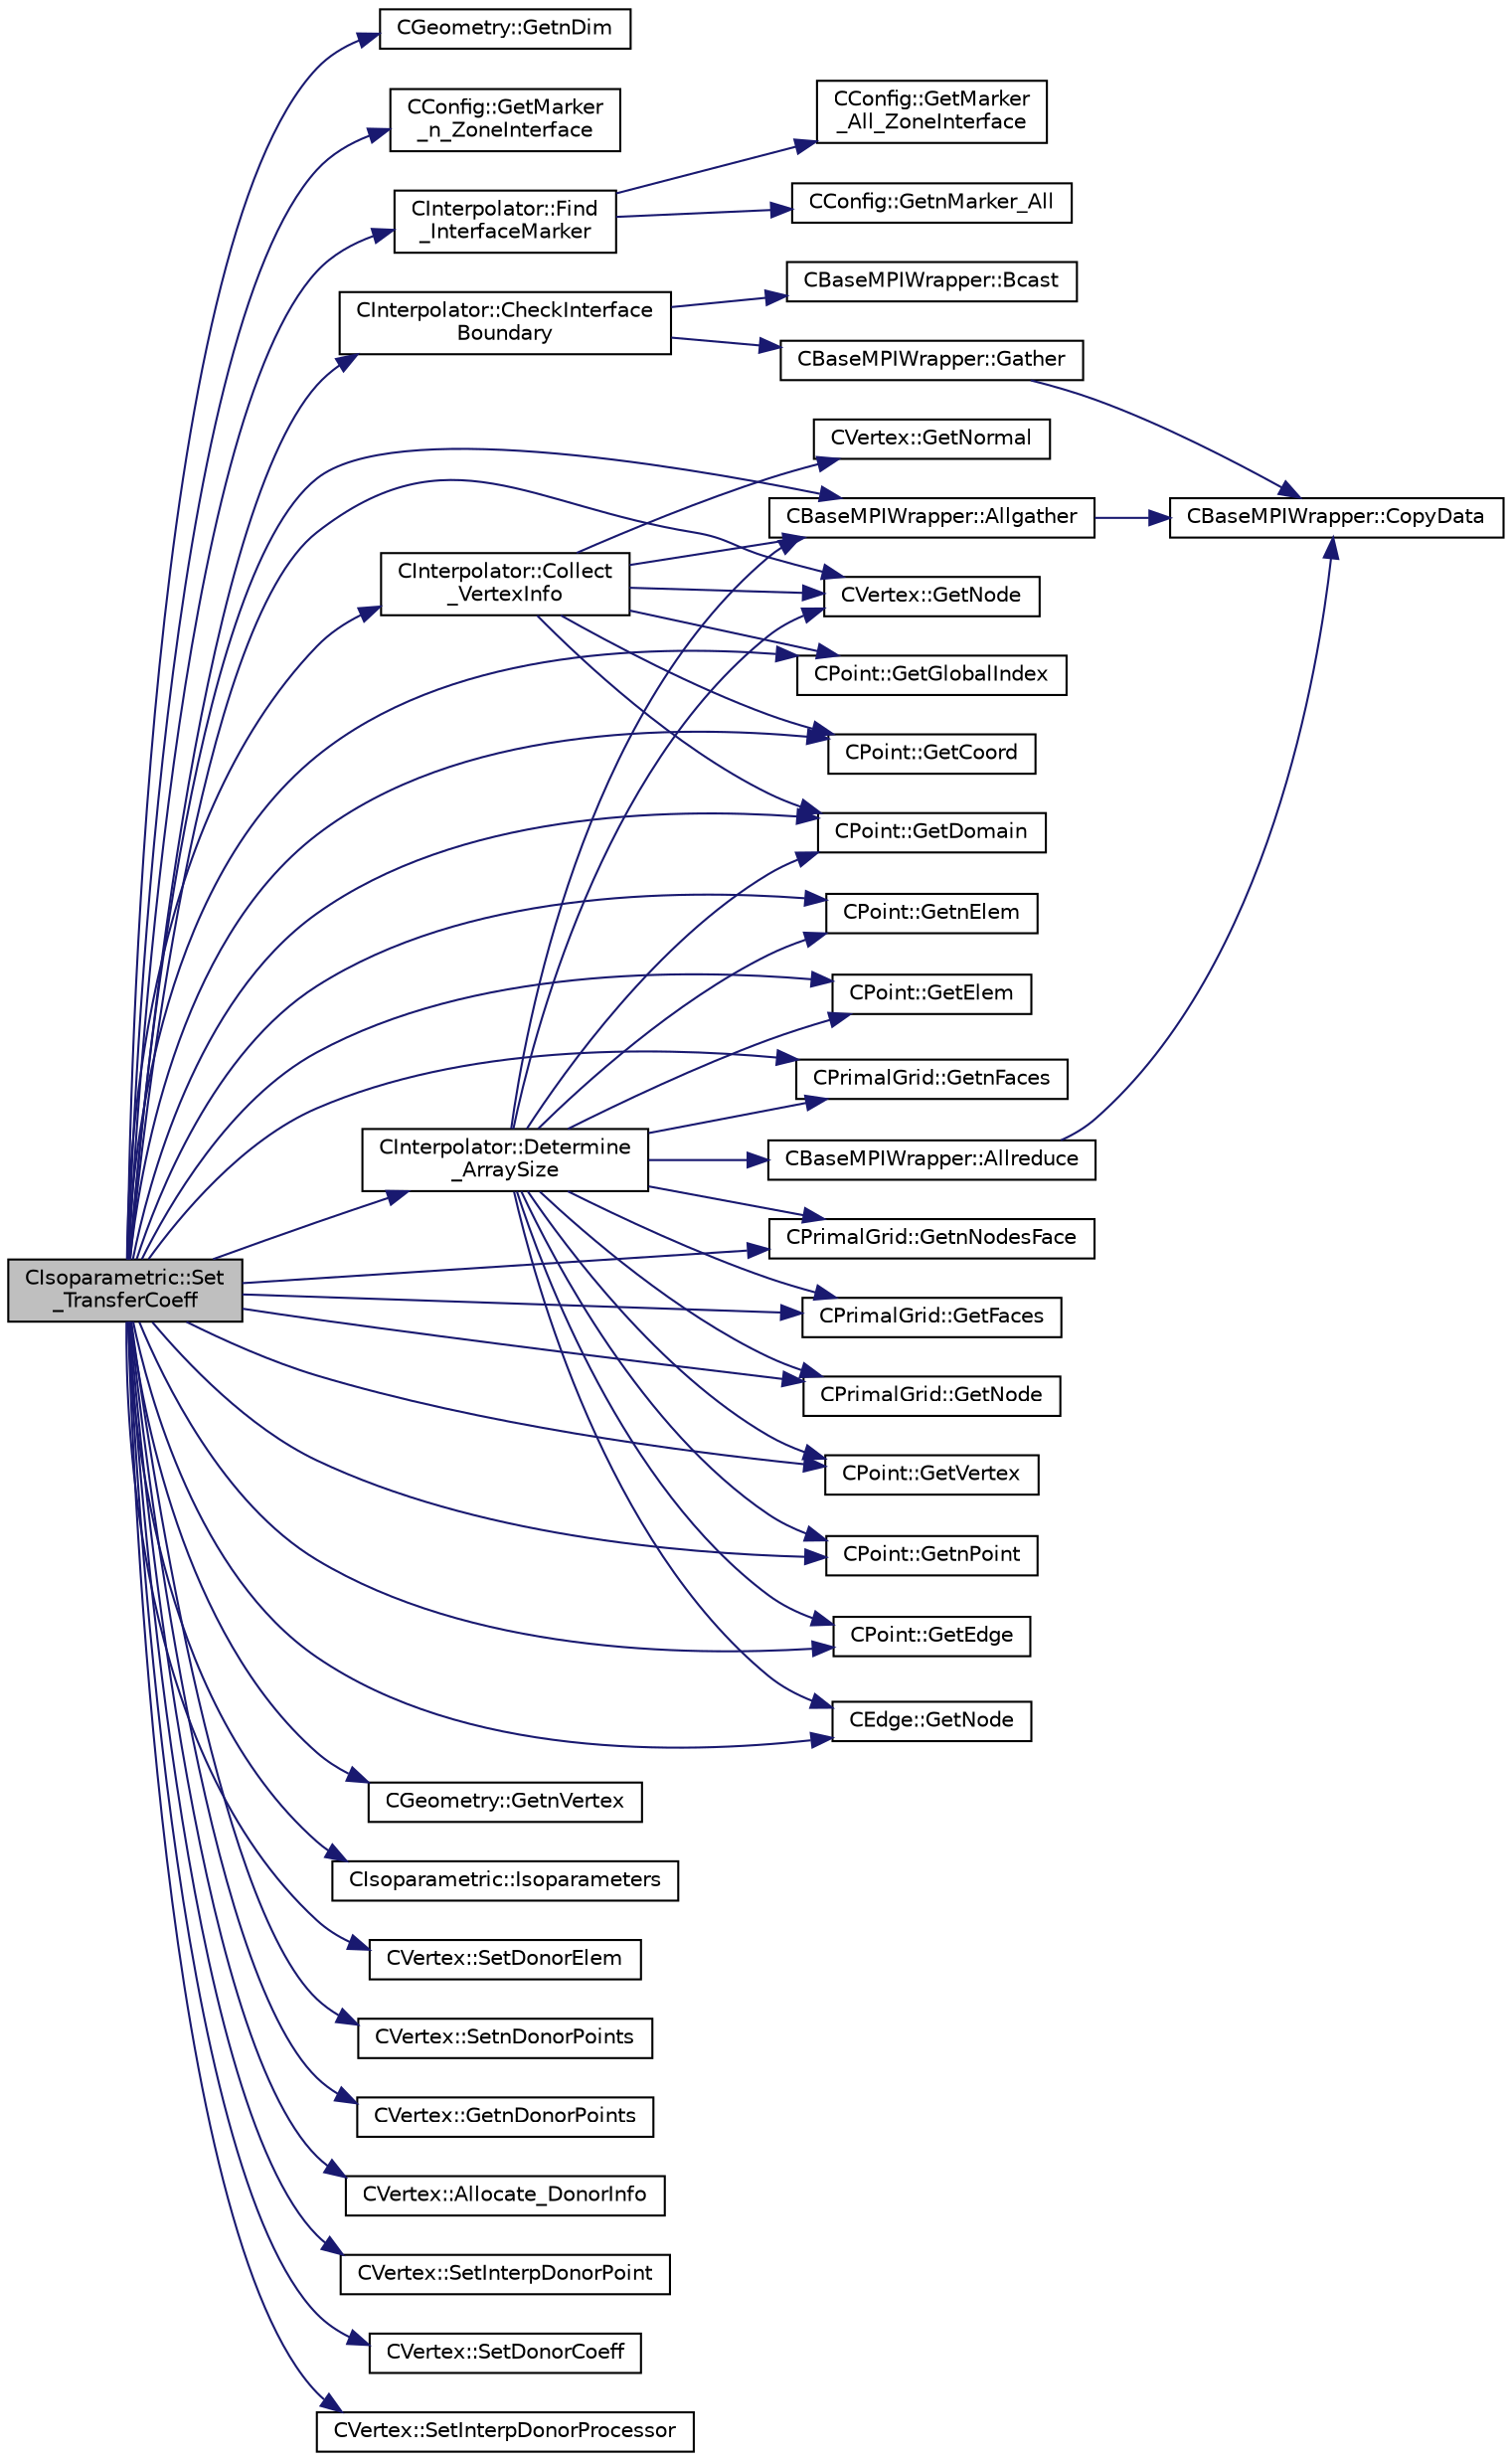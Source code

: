 digraph "CIsoparametric::Set_TransferCoeff"
{
  edge [fontname="Helvetica",fontsize="10",labelfontname="Helvetica",labelfontsize="10"];
  node [fontname="Helvetica",fontsize="10",shape=record];
  rankdir="LR";
  Node46 [label="CIsoparametric::Set\l_TransferCoeff",height=0.2,width=0.4,color="black", fillcolor="grey75", style="filled", fontcolor="black"];
  Node46 -> Node47 [color="midnightblue",fontsize="10",style="solid",fontname="Helvetica"];
  Node47 [label="CGeometry::GetnDim",height=0.2,width=0.4,color="black", fillcolor="white", style="filled",URL="$class_c_geometry.html#a2af01006c0c4f74ba089582f1a3587fe",tooltip="Get number of coordinates. "];
  Node46 -> Node48 [color="midnightblue",fontsize="10",style="solid",fontname="Helvetica"];
  Node48 [label="CConfig::GetMarker\l_n_ZoneInterface",height=0.2,width=0.4,color="black", fillcolor="white", style="filled",URL="$class_c_config.html#a87063c04f8713d8fc46dfcedb6adef34",tooltip="Get the number of FSI interface markers val_marker. "];
  Node46 -> Node49 [color="midnightblue",fontsize="10",style="solid",fontname="Helvetica"];
  Node49 [label="CInterpolator::Find\l_InterfaceMarker",height=0.2,width=0.4,color="black", fillcolor="white", style="filled",URL="$class_c_interpolator.html#a34916a96991dfe596a4ad13b40e7333e",tooltip="Find the index of the interface marker shared by that zone. "];
  Node49 -> Node50 [color="midnightblue",fontsize="10",style="solid",fontname="Helvetica"];
  Node50 [label="CConfig::GetnMarker_All",height=0.2,width=0.4,color="black", fillcolor="white", style="filled",URL="$class_c_config.html#a300c4884edfc0c2acf395036439004f4",tooltip="Get the total number of boundary markers including send/receive domains. "];
  Node49 -> Node51 [color="midnightblue",fontsize="10",style="solid",fontname="Helvetica"];
  Node51 [label="CConfig::GetMarker\l_All_ZoneInterface",height=0.2,width=0.4,color="black", fillcolor="white", style="filled",URL="$class_c_config.html#ad7e1b2f0ee9749cc62c5394ae761ae0e",tooltip="Get the FSI interface information for a marker val_marker. "];
  Node46 -> Node52 [color="midnightblue",fontsize="10",style="solid",fontname="Helvetica"];
  Node52 [label="CInterpolator::CheckInterface\lBoundary",height=0.2,width=0.4,color="black", fillcolor="white", style="filled",URL="$class_c_interpolator.html#a9c2a32da64f71f2a572432aea04a74bf",tooltip="Check whether the interface should be processed or not. "];
  Node52 -> Node53 [color="midnightblue",fontsize="10",style="solid",fontname="Helvetica"];
  Node53 [label="CBaseMPIWrapper::Gather",height=0.2,width=0.4,color="black", fillcolor="white", style="filled",URL="$class_c_base_m_p_i_wrapper.html#a39e59958c13f7fefc74062ba2ff149f1"];
  Node53 -> Node54 [color="midnightblue",fontsize="10",style="solid",fontname="Helvetica"];
  Node54 [label="CBaseMPIWrapper::CopyData",height=0.2,width=0.4,color="black", fillcolor="white", style="filled",URL="$class_c_base_m_p_i_wrapper.html#a4725cc1dd65b161b483e812a538a5e36"];
  Node52 -> Node55 [color="midnightblue",fontsize="10",style="solid",fontname="Helvetica"];
  Node55 [label="CBaseMPIWrapper::Bcast",height=0.2,width=0.4,color="black", fillcolor="white", style="filled",URL="$class_c_base_m_p_i_wrapper.html#ae816a2f124ea5ae95337418462514df5"];
  Node46 -> Node56 [color="midnightblue",fontsize="10",style="solid",fontname="Helvetica"];
  Node56 [label="CGeometry::GetnVertex",height=0.2,width=0.4,color="black", fillcolor="white", style="filled",URL="$class_c_geometry.html#a55427e474834af1941e13750b17975be",tooltip="Get number of vertices. "];
  Node46 -> Node57 [color="midnightblue",fontsize="10",style="solid",fontname="Helvetica"];
  Node57 [label="CInterpolator::Determine\l_ArraySize",height=0.2,width=0.4,color="black", fillcolor="white", style="filled",URL="$class_c_interpolator.html#a9e320a9ed782dd9aa75afee58bfe683f",tooltip="Determine array sizes used to collect and send coordinate and global point information. "];
  Node57 -> Node58 [color="midnightblue",fontsize="10",style="solid",fontname="Helvetica"];
  Node58 [label="CVertex::GetNode",height=0.2,width=0.4,color="black", fillcolor="white", style="filled",URL="$class_c_vertex.html#a95c513bf927464157ed96b6c79779a1f",tooltip="Get the node of the vertex. "];
  Node57 -> Node59 [color="midnightblue",fontsize="10",style="solid",fontname="Helvetica"];
  Node59 [label="CPoint::GetDomain",height=0.2,width=0.4,color="black", fillcolor="white", style="filled",URL="$class_c_point.html#a1d7e22a60d4cfef356af1cba2bab3e55",tooltip="For parallel computation, its indicates if a point must be computed or not. "];
  Node57 -> Node60 [color="midnightblue",fontsize="10",style="solid",fontname="Helvetica"];
  Node60 [label="CPoint::GetnElem",height=0.2,width=0.4,color="black", fillcolor="white", style="filled",URL="$class_c_point.html#afa5b9cd1e067604590a26810894c83b5",tooltip="Get the number of elements that compose the control volume. "];
  Node57 -> Node61 [color="midnightblue",fontsize="10",style="solid",fontname="Helvetica"];
  Node61 [label="CPoint::GetElem",height=0.2,width=0.4,color="black", fillcolor="white", style="filled",URL="$class_c_point.html#aa9a94baeda58329c09e99425e3d88811",tooltip="Get all the elements that compose the control volume. "];
  Node57 -> Node62 [color="midnightblue",fontsize="10",style="solid",fontname="Helvetica"];
  Node62 [label="CPrimalGrid::GetnFaces",height=0.2,width=0.4,color="black", fillcolor="white", style="filled",URL="$class_c_primal_grid.html#a0ed05bb848693e3975e12943d8612029",tooltip="A pure virtual member. "];
  Node57 -> Node63 [color="midnightblue",fontsize="10",style="solid",fontname="Helvetica"];
  Node63 [label="CPrimalGrid::GetnNodesFace",height=0.2,width=0.4,color="black", fillcolor="white", style="filled",URL="$class_c_primal_grid.html#a950426deace995a7a0dfec7b63383d94",tooltip="A pure virtual member. "];
  Node57 -> Node64 [color="midnightblue",fontsize="10",style="solid",fontname="Helvetica"];
  Node64 [label="CPrimalGrid::GetFaces",height=0.2,width=0.4,color="black", fillcolor="white", style="filled",URL="$class_c_primal_grid.html#ad76a784e0e159c2d0c2d004a91731979",tooltip="A pure virtual member. "];
  Node57 -> Node65 [color="midnightblue",fontsize="10",style="solid",fontname="Helvetica"];
  Node65 [label="CPrimalGrid::GetNode",height=0.2,width=0.4,color="black", fillcolor="white", style="filled",URL="$class_c_primal_grid.html#a4fc7b6b6ac5025325c7e68fb56fbeef8",tooltip="A pure virtual member. "];
  Node57 -> Node66 [color="midnightblue",fontsize="10",style="solid",fontname="Helvetica"];
  Node66 [label="CPoint::GetVertex",height=0.2,width=0.4,color="black", fillcolor="white", style="filled",URL="$class_c_point.html#aceac27af50af6500a034b86b329532a0",tooltip="Get the vertex that compose the control volume for a marker. "];
  Node57 -> Node67 [color="midnightblue",fontsize="10",style="solid",fontname="Helvetica"];
  Node67 [label="CPoint::GetnPoint",height=0.2,width=0.4,color="black", fillcolor="white", style="filled",URL="$class_c_point.html#adbb78f3c01711ed0349897f845e3f2d8",tooltip="Get the number of points that compose the control volume. "];
  Node57 -> Node68 [color="midnightblue",fontsize="10",style="solid",fontname="Helvetica"];
  Node68 [label="CPoint::GetEdge",height=0.2,width=0.4,color="black", fillcolor="white", style="filled",URL="$class_c_point.html#ab38e63c5f4c18c6353ce10d55b94f4e2",tooltip="Get all the edges that compose the control volume. "];
  Node57 -> Node69 [color="midnightblue",fontsize="10",style="solid",fontname="Helvetica"];
  Node69 [label="CEdge::GetNode",height=0.2,width=0.4,color="black", fillcolor="white", style="filled",URL="$class_c_edge.html#aee33b61d646e3fe59a4e23284ab1bf33",tooltip="Get the nodes of the edge. "];
  Node57 -> Node70 [color="midnightblue",fontsize="10",style="solid",fontname="Helvetica"];
  Node70 [label="CBaseMPIWrapper::Allreduce",height=0.2,width=0.4,color="black", fillcolor="white", style="filled",URL="$class_c_base_m_p_i_wrapper.html#a637b6fd917a8ca91ce748ba88e0d66b6"];
  Node70 -> Node54 [color="midnightblue",fontsize="10",style="solid",fontname="Helvetica"];
  Node57 -> Node71 [color="midnightblue",fontsize="10",style="solid",fontname="Helvetica"];
  Node71 [label="CBaseMPIWrapper::Allgather",height=0.2,width=0.4,color="black", fillcolor="white", style="filled",URL="$class_c_base_m_p_i_wrapper.html#a55195abbb7206e08a4933fa53cd41923"];
  Node71 -> Node54 [color="midnightblue",fontsize="10",style="solid",fontname="Helvetica"];
  Node46 -> Node72 [color="midnightblue",fontsize="10",style="solid",fontname="Helvetica"];
  Node72 [label="CInterpolator::Collect\l_VertexInfo",height=0.2,width=0.4,color="black", fillcolor="white", style="filled",URL="$class_c_interpolator.html#aea61d1faa52e28ce4c3174a14a3704eb",tooltip="Collect and communicate vertex info: coord, global point, and if faces=true the normal vector..."];
  Node72 -> Node58 [color="midnightblue",fontsize="10",style="solid",fontname="Helvetica"];
  Node72 -> Node59 [color="midnightblue",fontsize="10",style="solid",fontname="Helvetica"];
  Node72 -> Node73 [color="midnightblue",fontsize="10",style="solid",fontname="Helvetica"];
  Node73 [label="CPoint::GetGlobalIndex",height=0.2,width=0.4,color="black", fillcolor="white", style="filled",URL="$class_c_point.html#ab546170a5a03ef210a75fc5531910050",tooltip="Get the global index in a parallel computation. "];
  Node72 -> Node74 [color="midnightblue",fontsize="10",style="solid",fontname="Helvetica"];
  Node74 [label="CPoint::GetCoord",height=0.2,width=0.4,color="black", fillcolor="white", style="filled",URL="$class_c_point.html#a95fe081d22e96e190cb3edcbf0d6525f",tooltip="Get the coordinates dor the control volume. "];
  Node72 -> Node75 [color="midnightblue",fontsize="10",style="solid",fontname="Helvetica"];
  Node75 [label="CVertex::GetNormal",height=0.2,width=0.4,color="black", fillcolor="white", style="filled",URL="$class_c_vertex.html#a0d289163c6f3384822fcb9ae86fc1c39",tooltip="Copy the the normal vector of a face. "];
  Node72 -> Node71 [color="midnightblue",fontsize="10",style="solid",fontname="Helvetica"];
  Node46 -> Node58 [color="midnightblue",fontsize="10",style="solid",fontname="Helvetica"];
  Node46 -> Node59 [color="midnightblue",fontsize="10",style="solid",fontname="Helvetica"];
  Node46 -> Node60 [color="midnightblue",fontsize="10",style="solid",fontname="Helvetica"];
  Node46 -> Node67 [color="midnightblue",fontsize="10",style="solid",fontname="Helvetica"];
  Node46 -> Node61 [color="midnightblue",fontsize="10",style="solid",fontname="Helvetica"];
  Node46 -> Node62 [color="midnightblue",fontsize="10",style="solid",fontname="Helvetica"];
  Node46 -> Node63 [color="midnightblue",fontsize="10",style="solid",fontname="Helvetica"];
  Node46 -> Node64 [color="midnightblue",fontsize="10",style="solid",fontname="Helvetica"];
  Node46 -> Node65 [color="midnightblue",fontsize="10",style="solid",fontname="Helvetica"];
  Node46 -> Node66 [color="midnightblue",fontsize="10",style="solid",fontname="Helvetica"];
  Node46 -> Node73 [color="midnightblue",fontsize="10",style="solid",fontname="Helvetica"];
  Node46 -> Node68 [color="midnightblue",fontsize="10",style="solid",fontname="Helvetica"];
  Node46 -> Node69 [color="midnightblue",fontsize="10",style="solid",fontname="Helvetica"];
  Node46 -> Node71 [color="midnightblue",fontsize="10",style="solid",fontname="Helvetica"];
  Node46 -> Node74 [color="midnightblue",fontsize="10",style="solid",fontname="Helvetica"];
  Node46 -> Node76 [color="midnightblue",fontsize="10",style="solid",fontname="Helvetica"];
  Node76 [label="CIsoparametric::Isoparameters",height=0.2,width=0.4,color="black", fillcolor="white", style="filled",URL="$class_c_isoparametric.html#ace0038586fe4559007a8481fd4b5938d",tooltip="Calculate the isoparametric representation of point iVertex in marker iZone_0 by nodes of element don..."];
  Node46 -> Node77 [color="midnightblue",fontsize="10",style="solid",fontname="Helvetica"];
  Node77 [label="CVertex::SetDonorElem",height=0.2,width=0.4,color="black", fillcolor="white", style="filled",URL="$class_c_vertex.html#a8b5ee4508c113c6da24a4a3c4b47f1c8",tooltip="Set the donor element of a vertex for interpolation across zones. "];
  Node46 -> Node78 [color="midnightblue",fontsize="10",style="solid",fontname="Helvetica"];
  Node78 [label="CVertex::SetnDonorPoints",height=0.2,width=0.4,color="black", fillcolor="white", style="filled",URL="$class_c_vertex.html#a44d33cf4328e7536b9e369aa316f22e1",tooltip="Set the value of nDonor_Points. "];
  Node46 -> Node79 [color="midnightblue",fontsize="10",style="solid",fontname="Helvetica"];
  Node79 [label="CVertex::GetnDonorPoints",height=0.2,width=0.4,color="black", fillcolor="white", style="filled",URL="$class_c_vertex.html#a58814b9ff753b7f56e073c07ed0eb9d7",tooltip="Return the value of nDonor_Points. "];
  Node46 -> Node80 [color="midnightblue",fontsize="10",style="solid",fontname="Helvetica"];
  Node80 [label="CVertex::Allocate_DonorInfo",height=0.2,width=0.4,color="black", fillcolor="white", style="filled",URL="$class_c_vertex.html#a7f3097457b1ed06f44ffbdef83e0ac95",tooltip="Allocate memory based on how many donor points need to be stored. Uses nDonor_Points. "];
  Node46 -> Node81 [color="midnightblue",fontsize="10",style="solid",fontname="Helvetica"];
  Node81 [label="CVertex::SetInterpDonorPoint",height=0.2,width=0.4,color="black", fillcolor="white", style="filled",URL="$class_c_vertex.html#a0153fb00aef6d2a84547c12b31b7e721",tooltip="Set the donor point of a vertex for interpolation across zones. "];
  Node46 -> Node82 [color="midnightblue",fontsize="10",style="solid",fontname="Helvetica"];
  Node82 [label="CVertex::SetDonorCoeff",height=0.2,width=0.4,color="black", fillcolor="white", style="filled",URL="$class_c_vertex.html#a29156fe2ff5bac10769432ad808c9e41",tooltip="Set the coefficient value of a donor point. "];
  Node46 -> Node83 [color="midnightblue",fontsize="10",style="solid",fontname="Helvetica"];
  Node83 [label="CVertex::SetInterpDonorProcessor",height=0.2,width=0.4,color="black", fillcolor="white", style="filled",URL="$class_c_vertex.html#a555c1fa2e815fdd77b7eec521d6d9aa9",tooltip="Set the donor point of a vertex for interpolation across zones. "];
}
